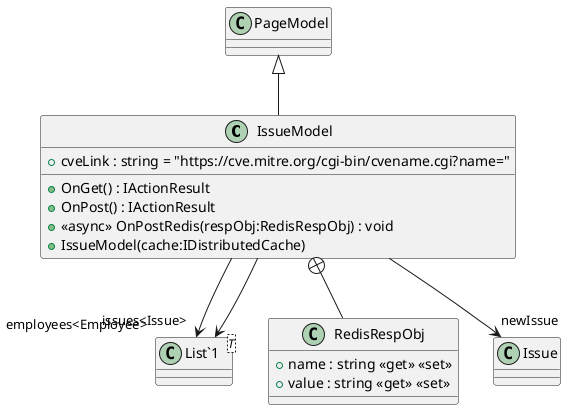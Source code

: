 @startuml
class IssueModel {
    + cveLink : string = "https://cve.mitre.org/cgi-bin/cvename.cgi?name="
    + OnGet() : IActionResult
    + OnPost() : IActionResult
    + <<async>> OnPostRedis(respObj:RedisRespObj) : void
    + IssueModel(cache:IDistributedCache)
}
class "List`1"<T> {
}
class RedisRespObj {
    + name : string <<get>> <<set>>
    + value : string <<get>> <<set>>
}
PageModel <|-- IssueModel
IssueModel --> "issues<Issue>" "List`1"
IssueModel --> "newIssue" Issue
IssueModel --> "employees<Employee>" "List`1"
IssueModel +-- RedisRespObj
@enduml
